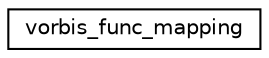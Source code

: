 digraph "Graphical Class Hierarchy"
{
  edge [fontname="Helvetica",fontsize="10",labelfontname="Helvetica",labelfontsize="10"];
  node [fontname="Helvetica",fontsize="10",shape=record];
  rankdir="LR";
  Node1 [label="vorbis_func_mapping",height=0.2,width=0.4,color="black", fillcolor="white", style="filled",URL="$structvorbis__func__mapping.html"];
}
